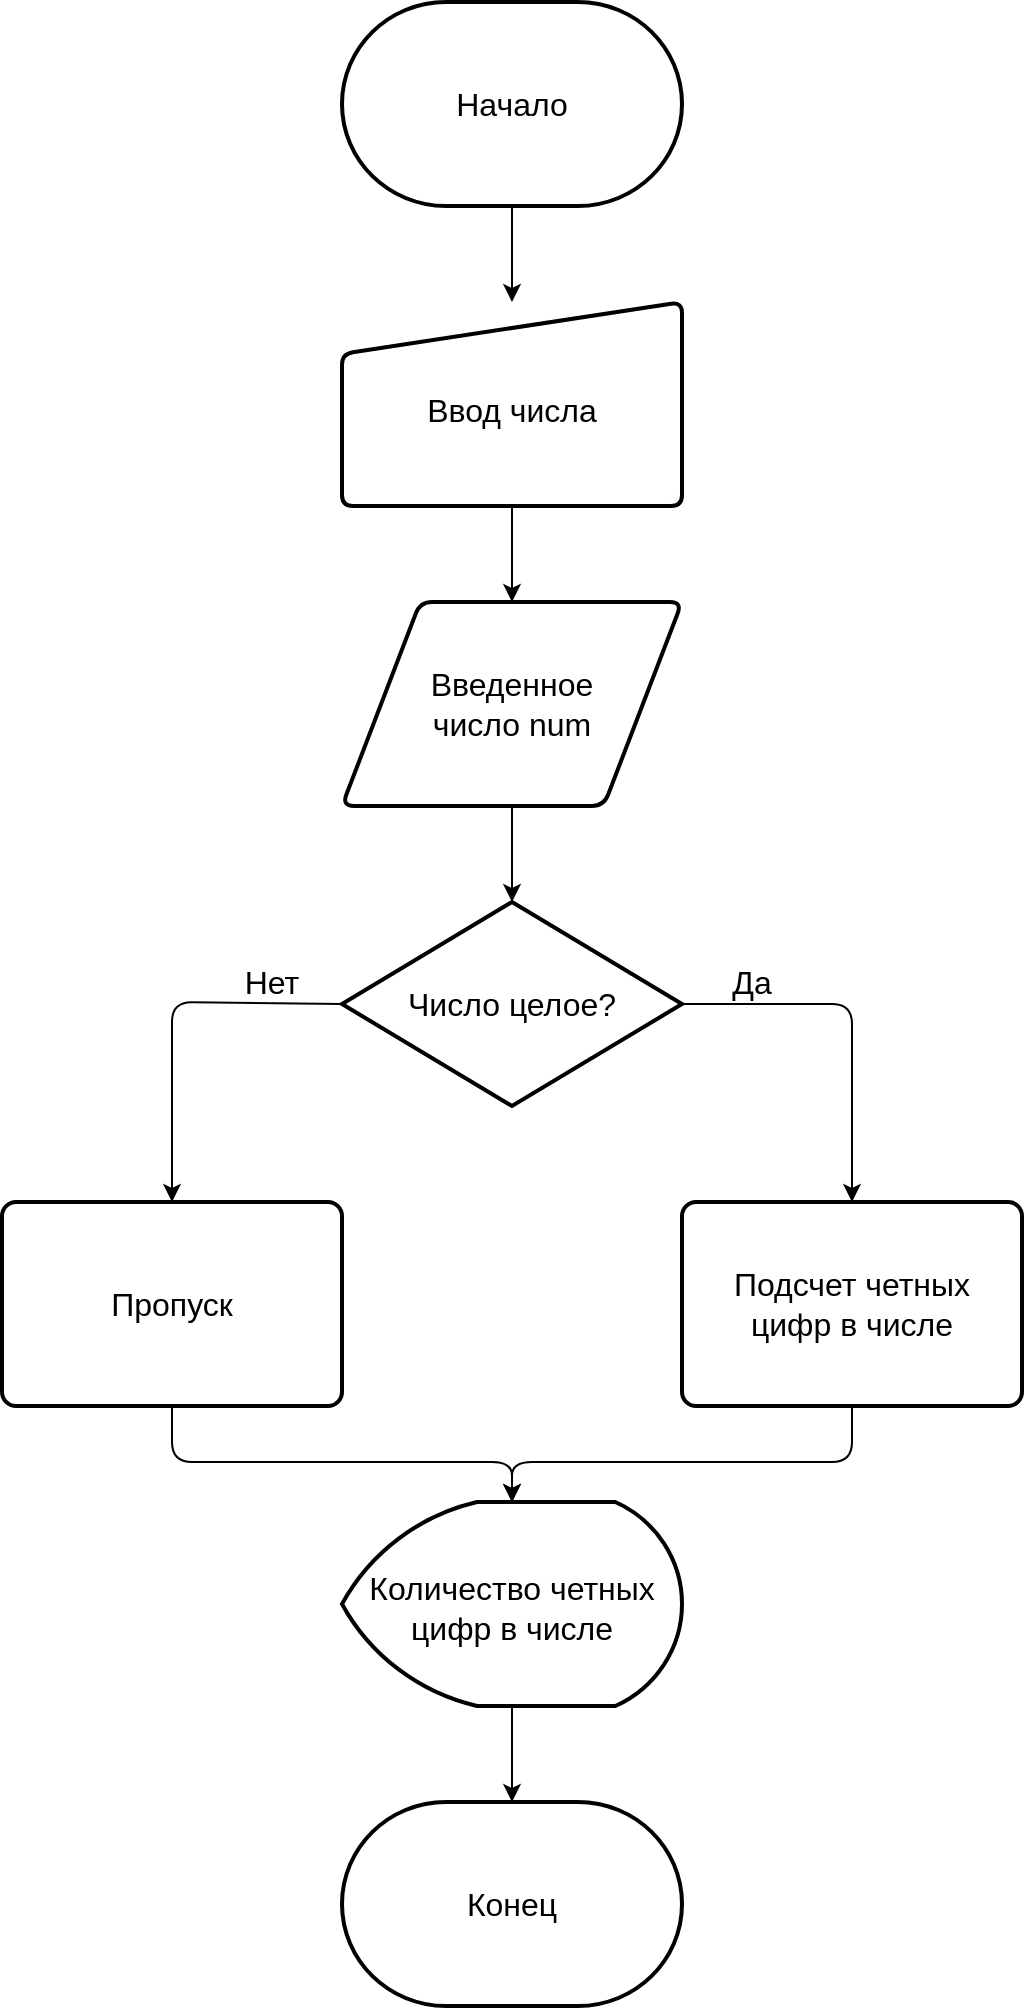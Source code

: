 <mxfile>
    <diagram id="ZZm-YSmrc3D4_3k1Nmvq" name="Page-1">
        <mxGraphModel dx="3061" dy="2173" grid="1" gridSize="10" guides="1" tooltips="1" connect="1" arrows="1" fold="1" page="1" pageScale="1" pageWidth="850" pageHeight="1100" math="0" shadow="0">
            <root>
                <mxCell id="0"/>
                <mxCell id="1" parent="0"/>
                <mxCell id="10" value="" style="edgeStyle=none;html=1;fontSize=16;" edge="1" parent="1" source="2" target="3">
                    <mxGeometry relative="1" as="geometry"/>
                </mxCell>
                <mxCell id="2" value="Начало" style="strokeWidth=2;html=1;shape=mxgraph.flowchart.terminator;whiteSpace=wrap;fontSize=16;aspect=fixed;" vertex="1" parent="1">
                    <mxGeometry x="-85" width="170" height="102" as="geometry"/>
                </mxCell>
                <mxCell id="11" value="" style="edgeStyle=none;html=1;fontSize=16;" edge="1" parent="1" source="3" target="4">
                    <mxGeometry relative="1" as="geometry"/>
                </mxCell>
                <mxCell id="3" value="Ввод числа" style="html=1;strokeWidth=2;shape=manualInput;whiteSpace=wrap;rounded=1;size=26;arcSize=11;fontSize=16;aspect=fixed;spacing=0;spacingTop=6;" vertex="1" parent="1">
                    <mxGeometry x="-85" y="150" width="170" height="102" as="geometry"/>
                </mxCell>
                <mxCell id="12" value="" style="edgeStyle=none;html=1;fontSize=16;" edge="1" parent="1" source="4" target="5">
                    <mxGeometry relative="1" as="geometry"/>
                </mxCell>
                <mxCell id="4" value="Введенное&lt;br&gt;число num" style="shape=parallelogram;html=1;strokeWidth=2;perimeter=parallelogramPerimeter;whiteSpace=wrap;rounded=1;arcSize=12;size=0.23;fontSize=16;aspect=fixed;" vertex="1" parent="1">
                    <mxGeometry x="-85" y="300" width="170" height="102" as="geometry"/>
                </mxCell>
                <mxCell id="14" style="edgeStyle=none;html=1;entryX=0.5;entryY=0;entryDx=0;entryDy=0;fontSize=16;exitX=0;exitY=0.5;exitDx=0;exitDy=0;exitPerimeter=0;" edge="1" parent="1" source="5" target="6">
                    <mxGeometry relative="1" as="geometry">
                        <Array as="points">
                            <mxPoint x="-170" y="500"/>
                        </Array>
                    </mxGeometry>
                </mxCell>
                <mxCell id="15" style="edgeStyle=none;html=1;entryX=0.5;entryY=0;entryDx=0;entryDy=0;fontSize=16;exitX=1;exitY=0.5;exitDx=0;exitDy=0;exitPerimeter=0;" edge="1" parent="1" source="5" target="7">
                    <mxGeometry relative="1" as="geometry">
                        <Array as="points">
                            <mxPoint x="170" y="501"/>
                        </Array>
                    </mxGeometry>
                </mxCell>
                <mxCell id="5" value="Число целое?" style="strokeWidth=2;html=1;shape=mxgraph.flowchart.decision;whiteSpace=wrap;fontSize=16;aspect=fixed;" vertex="1" parent="1">
                    <mxGeometry x="-85" y="450" width="170" height="102" as="geometry"/>
                </mxCell>
                <mxCell id="16" style="edgeStyle=none;html=1;entryX=0.5;entryY=0;entryDx=0;entryDy=0;entryPerimeter=0;fontSize=16;exitX=0.5;exitY=1;exitDx=0;exitDy=0;" edge="1" parent="1" source="6" target="8">
                    <mxGeometry relative="1" as="geometry">
                        <Array as="points">
                            <mxPoint x="-170" y="730"/>
                            <mxPoint y="730"/>
                        </Array>
                    </mxGeometry>
                </mxCell>
                <mxCell id="6" value="Пропуск" style="rounded=1;whiteSpace=wrap;html=1;absoluteArcSize=1;arcSize=14;strokeWidth=2;fontSize=16;aspect=fixed;" vertex="1" parent="1">
                    <mxGeometry x="-255" y="600" width="170" height="102" as="geometry"/>
                </mxCell>
                <mxCell id="17" style="edgeStyle=none;html=1;entryX=0.5;entryY=0;entryDx=0;entryDy=0;entryPerimeter=0;fontSize=16;" edge="1" parent="1" source="7" target="8">
                    <mxGeometry relative="1" as="geometry">
                        <Array as="points">
                            <mxPoint x="170" y="730"/>
                            <mxPoint y="730"/>
                        </Array>
                    </mxGeometry>
                </mxCell>
                <mxCell id="7" value="Подсчет четных &lt;br&gt;цифр в числе" style="rounded=1;whiteSpace=wrap;html=1;absoluteArcSize=1;arcSize=14;strokeWidth=2;fontSize=16;aspect=fixed;" vertex="1" parent="1">
                    <mxGeometry x="85" y="600" width="170" height="102" as="geometry"/>
                </mxCell>
                <mxCell id="13" value="" style="edgeStyle=none;html=1;fontSize=16;" edge="1" parent="1" source="8" target="9">
                    <mxGeometry relative="1" as="geometry"/>
                </mxCell>
                <mxCell id="8" value="Количество четных цифр в числе" style="strokeWidth=2;html=1;shape=mxgraph.flowchart.display;whiteSpace=wrap;fontSize=16;aspect=fixed;spacing=0;spacingTop=4;" vertex="1" parent="1">
                    <mxGeometry x="-85" y="750" width="170" height="102" as="geometry"/>
                </mxCell>
                <mxCell id="9" value="Конец" style="strokeWidth=2;html=1;shape=mxgraph.flowchart.terminator;whiteSpace=wrap;fontSize=16;aspect=fixed;" vertex="1" parent="1">
                    <mxGeometry x="-85" y="900" width="170" height="102" as="geometry"/>
                </mxCell>
                <mxCell id="18" value="Да" style="text;strokeColor=none;align=center;fillColor=none;html=1;verticalAlign=middle;whiteSpace=wrap;rounded=0;fontSize=16;" vertex="1" parent="1">
                    <mxGeometry x="90" y="475" width="60" height="30" as="geometry"/>
                </mxCell>
                <mxCell id="20" value="Нет" style="text;strokeColor=none;align=center;fillColor=none;html=1;verticalAlign=middle;whiteSpace=wrap;rounded=0;fontSize=16;" vertex="1" parent="1">
                    <mxGeometry x="-150" y="475" width="60" height="30" as="geometry"/>
                </mxCell>
            </root>
        </mxGraphModel>
    </diagram>
</mxfile>